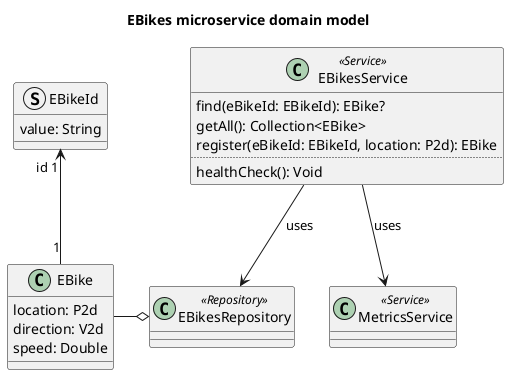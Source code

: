 @startuml ebikes-microservice-domain-model

title EBikes microservice domain model

class EBike {
    location: P2d
    direction: V2d
    speed: Double
}
struct EBikeId {
    value: String
}
EBike "1" -u-> "id 1" EBikeId

class EBikesRepository <<Repository>> 
EBikesRepository o-l- EBike

class EBikesService <<Service>> {
    find(eBikeId: EBikeId): EBike?
    getAll(): Collection<EBike>
    register(eBikeId: EBikeId, location: P2d): EBike
    ..
    healthCheck(): Void
}

EBikesService --> EBikesRepository : "uses"

class MetricsService <<Service>>
EBikesService --> MetricsService : "uses"

@enduml

